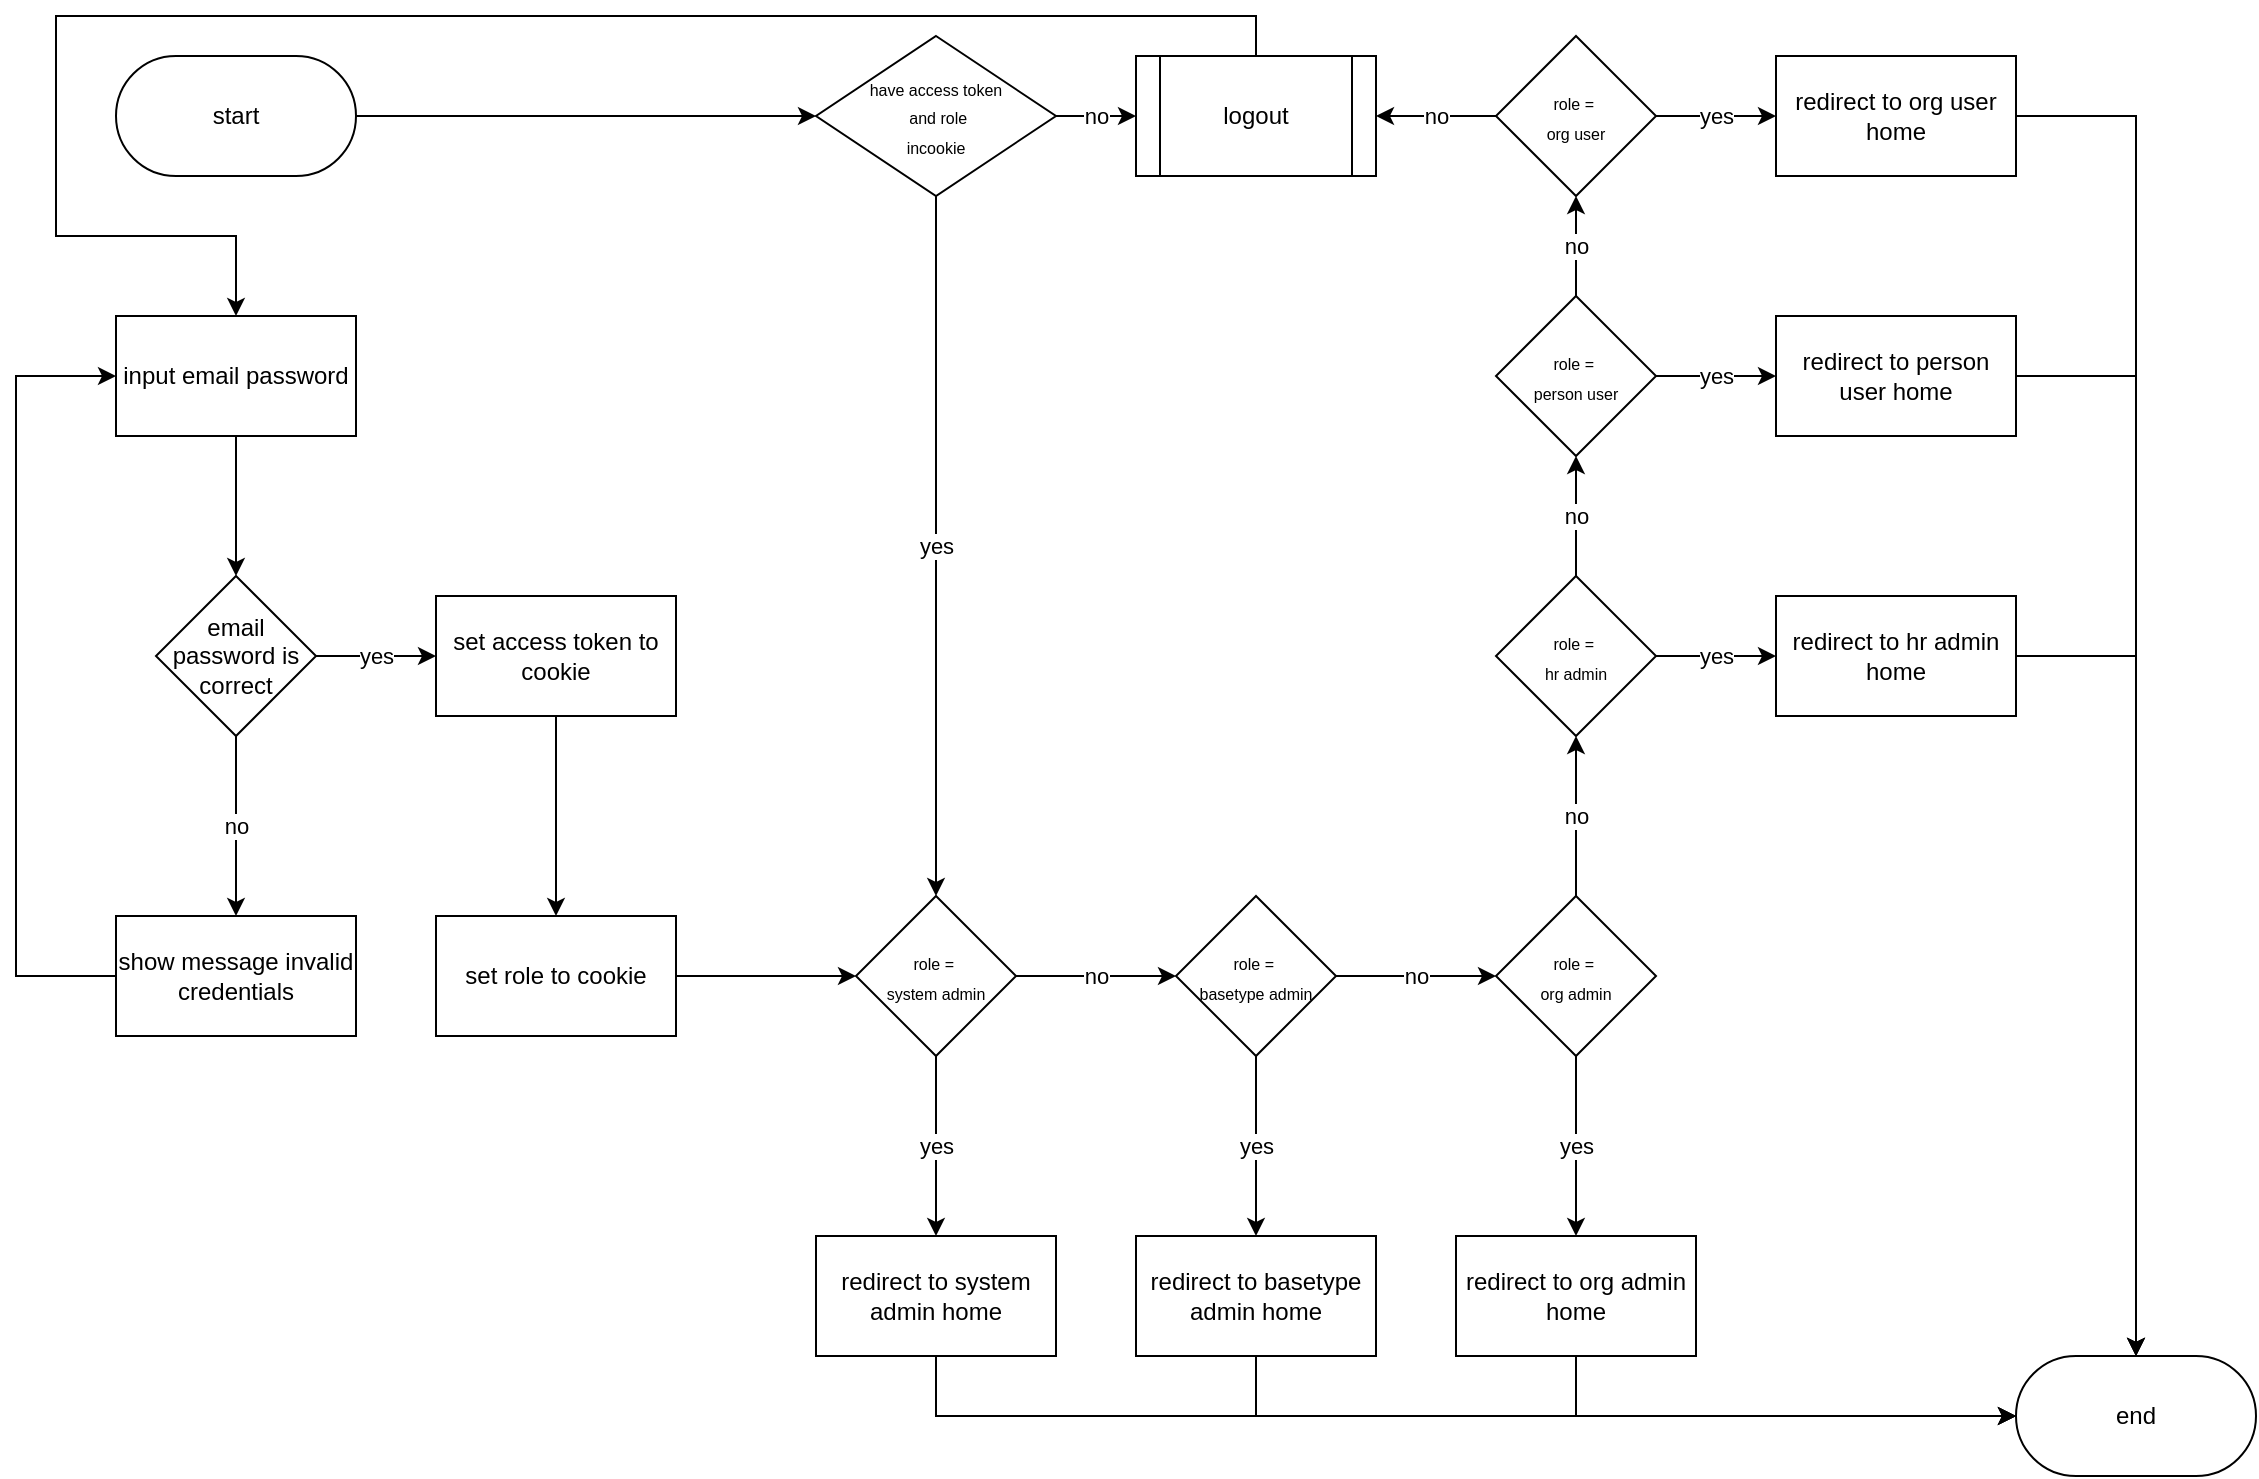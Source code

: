 <mxfile version="28.1.2" pages="4">
  <diagram id="5VcpYKdpE214Eg3TYmcN" name="1 root page">
    <mxGraphModel dx="1042" dy="626" grid="1" gridSize="10" guides="1" tooltips="1" connect="1" arrows="1" fold="1" page="1" pageScale="1" pageWidth="827" pageHeight="1169" math="0" shadow="0">
      <root>
        <mxCell id="0" />
        <mxCell id="1" parent="0" />
        <mxCell id="sBdB1PflQOcZhWk-Nyzg-5" value="" style="edgeStyle=orthogonalEdgeStyle;rounded=0;orthogonalLoop=1;jettySize=auto;html=1;" parent="1" source="sBdB1PflQOcZhWk-Nyzg-1" target="sBdB1PflQOcZhWk-Nyzg-4" edge="1">
          <mxGeometry relative="1" as="geometry" />
        </mxCell>
        <mxCell id="sBdB1PflQOcZhWk-Nyzg-1" value="input email password" style="rounded=0;whiteSpace=wrap;html=1;" parent="1" vertex="1">
          <mxGeometry x="90" y="160" width="120" height="60" as="geometry" />
        </mxCell>
        <mxCell id="sBdB1PflQOcZhWk-Nyzg-9" value="no" style="edgeStyle=orthogonalEdgeStyle;rounded=0;orthogonalLoop=1;jettySize=auto;html=1;" parent="1" source="sBdB1PflQOcZhWk-Nyzg-4" target="sBdB1PflQOcZhWk-Nyzg-8" edge="1">
          <mxGeometry relative="1" as="geometry" />
        </mxCell>
        <mxCell id="sBdB1PflQOcZhWk-Nyzg-13" value="yes" style="edgeStyle=orthogonalEdgeStyle;rounded=0;orthogonalLoop=1;jettySize=auto;html=1;" parent="1" source="sBdB1PflQOcZhWk-Nyzg-4" target="sBdB1PflQOcZhWk-Nyzg-12" edge="1">
          <mxGeometry relative="1" as="geometry" />
        </mxCell>
        <mxCell id="sBdB1PflQOcZhWk-Nyzg-4" value="email password is correct" style="rhombus;whiteSpace=wrap;html=1;rounded=0;" parent="1" vertex="1">
          <mxGeometry x="110" y="290" width="80" height="80" as="geometry" />
        </mxCell>
        <mxCell id="sBdB1PflQOcZhWk-Nyzg-10" style="edgeStyle=orthogonalEdgeStyle;rounded=0;orthogonalLoop=1;jettySize=auto;html=1;" parent="1" source="sBdB1PflQOcZhWk-Nyzg-8" target="sBdB1PflQOcZhWk-Nyzg-1" edge="1">
          <mxGeometry relative="1" as="geometry">
            <Array as="points">
              <mxPoint x="40" y="490.0" />
              <mxPoint x="40" y="190" />
            </Array>
          </mxGeometry>
        </mxCell>
        <mxCell id="sBdB1PflQOcZhWk-Nyzg-8" value="show message invalid credentials" style="whiteSpace=wrap;html=1;rounded=0;" parent="1" vertex="1">
          <mxGeometry x="90" y="460" width="120" height="60" as="geometry" />
        </mxCell>
        <mxCell id="sBdB1PflQOcZhWk-Nyzg-17" value="" style="edgeStyle=orthogonalEdgeStyle;rounded=0;orthogonalLoop=1;jettySize=auto;html=1;" parent="1" source="sBdB1PflQOcZhWk-Nyzg-12" target="sBdB1PflQOcZhWk-Nyzg-16" edge="1">
          <mxGeometry relative="1" as="geometry" />
        </mxCell>
        <mxCell id="sBdB1PflQOcZhWk-Nyzg-12" value="set access token to cookie" style="whiteSpace=wrap;html=1;rounded=0;" parent="1" vertex="1">
          <mxGeometry x="250" y="300" width="120" height="60" as="geometry" />
        </mxCell>
        <mxCell id="sBdB1PflQOcZhWk-Nyzg-19" value="" style="edgeStyle=orthogonalEdgeStyle;rounded=0;orthogonalLoop=1;jettySize=auto;html=1;" parent="1" source="sBdB1PflQOcZhWk-Nyzg-16" target="sBdB1PflQOcZhWk-Nyzg-18" edge="1">
          <mxGeometry relative="1" as="geometry" />
        </mxCell>
        <mxCell id="sBdB1PflQOcZhWk-Nyzg-16" value="set role to cookie" style="whiteSpace=wrap;html=1;rounded=0;" parent="1" vertex="1">
          <mxGeometry x="250" y="460" width="120" height="60" as="geometry" />
        </mxCell>
        <mxCell id="sBdB1PflQOcZhWk-Nyzg-26" value="no" style="edgeStyle=orthogonalEdgeStyle;rounded=0;orthogonalLoop=1;jettySize=auto;html=1;" parent="1" source="sBdB1PflQOcZhWk-Nyzg-18" target="sBdB1PflQOcZhWk-Nyzg-25" edge="1">
          <mxGeometry relative="1" as="geometry" />
        </mxCell>
        <mxCell id="sBdB1PflQOcZhWk-Nyzg-37" value="yes" style="edgeStyle=orthogonalEdgeStyle;rounded=0;orthogonalLoop=1;jettySize=auto;html=1;" parent="1" source="sBdB1PflQOcZhWk-Nyzg-18" target="sBdB1PflQOcZhWk-Nyzg-36" edge="1">
          <mxGeometry relative="1" as="geometry" />
        </mxCell>
        <mxCell id="sBdB1PflQOcZhWk-Nyzg-18" value="&lt;font style=&quot;font-size: 8px;&quot;&gt;role =&amp;nbsp;&lt;/font&gt;&lt;div&gt;&lt;font style=&quot;font-size: 8px;&quot;&gt;system admin&lt;/font&gt;&lt;/div&gt;" style="rhombus;whiteSpace=wrap;html=1;rounded=0;" parent="1" vertex="1">
          <mxGeometry x="460" y="450" width="80" height="80" as="geometry" />
        </mxCell>
        <mxCell id="sBdB1PflQOcZhWk-Nyzg-22" value="" style="edgeStyle=orthogonalEdgeStyle;rounded=0;orthogonalLoop=1;jettySize=auto;html=1;" parent="1" source="sBdB1PflQOcZhWk-Nyzg-20" target="sBdB1PflQOcZhWk-Nyzg-24" edge="1">
          <mxGeometry relative="1" as="geometry">
            <mxPoint x="418.889" y="60.083" as="targetPoint" />
          </mxGeometry>
        </mxCell>
        <mxCell id="sBdB1PflQOcZhWk-Nyzg-20" value="start" style="rounded=1;whiteSpace=wrap;html=1;arcSize=50;" parent="1" vertex="1">
          <mxGeometry x="90" y="30" width="120" height="60" as="geometry" />
        </mxCell>
        <mxCell id="sBdB1PflQOcZhWk-Nyzg-23" value="yes" style="edgeStyle=orthogonalEdgeStyle;rounded=0;orthogonalLoop=1;jettySize=auto;html=1;" parent="1" source="sBdB1PflQOcZhWk-Nyzg-24" target="sBdB1PflQOcZhWk-Nyzg-18" edge="1">
          <mxGeometry relative="1" as="geometry">
            <mxPoint x="500.083" y="108.7" as="sourcePoint" />
          </mxGeometry>
        </mxCell>
        <mxCell id="JxuncCp9r1p_kjJ1qud--1" value="no" style="edgeStyle=orthogonalEdgeStyle;rounded=0;orthogonalLoop=1;jettySize=auto;html=1;" edge="1" parent="1" source="sBdB1PflQOcZhWk-Nyzg-24" target="t8ty29ZdIok1LaCOHxEX-3">
          <mxGeometry relative="1" as="geometry" />
        </mxCell>
        <mxCell id="sBdB1PflQOcZhWk-Nyzg-24" value="&lt;span style=&quot;font-size: 8px;&quot;&gt;have access token&lt;/span&gt;&lt;div&gt;&lt;span style=&quot;font-size: 8px;&quot;&gt;&amp;nbsp;and role&lt;/span&gt;&lt;div&gt;&lt;span style=&quot;font-size: 8px;&quot;&gt;incookie&lt;/span&gt;&lt;/div&gt;&lt;/div&gt;" style="rhombus;whiteSpace=wrap;html=1;rounded=0;" parent="1" vertex="1">
          <mxGeometry x="440" y="20" width="120" height="80" as="geometry" />
        </mxCell>
        <mxCell id="sBdB1PflQOcZhWk-Nyzg-28" value="no" style="edgeStyle=orthogonalEdgeStyle;rounded=0;orthogonalLoop=1;jettySize=auto;html=1;" parent="1" source="sBdB1PflQOcZhWk-Nyzg-25" target="sBdB1PflQOcZhWk-Nyzg-27" edge="1">
          <mxGeometry relative="1" as="geometry" />
        </mxCell>
        <mxCell id="sBdB1PflQOcZhWk-Nyzg-39" value="yes" style="edgeStyle=orthogonalEdgeStyle;rounded=0;orthogonalLoop=1;jettySize=auto;html=1;" parent="1" source="sBdB1PflQOcZhWk-Nyzg-25" target="sBdB1PflQOcZhWk-Nyzg-38" edge="1">
          <mxGeometry relative="1" as="geometry" />
        </mxCell>
        <mxCell id="sBdB1PflQOcZhWk-Nyzg-25" value="&lt;font style=&quot;font-size: 8px;&quot;&gt;role =&amp;nbsp;&lt;/font&gt;&lt;div&gt;&lt;font style=&quot;font-size: 8px;&quot;&gt;basetype admin&lt;/font&gt;&lt;/div&gt;" style="rhombus;whiteSpace=wrap;html=1;rounded=0;" parent="1" vertex="1">
          <mxGeometry x="620" y="450" width="80" height="80" as="geometry" />
        </mxCell>
        <mxCell id="sBdB1PflQOcZhWk-Nyzg-30" value="no" style="edgeStyle=orthogonalEdgeStyle;rounded=0;orthogonalLoop=1;jettySize=auto;html=1;" parent="1" source="sBdB1PflQOcZhWk-Nyzg-27" target="sBdB1PflQOcZhWk-Nyzg-29" edge="1">
          <mxGeometry relative="1" as="geometry" />
        </mxCell>
        <mxCell id="sBdB1PflQOcZhWk-Nyzg-41" value="yes" style="edgeStyle=orthogonalEdgeStyle;rounded=0;orthogonalLoop=1;jettySize=auto;html=1;" parent="1" source="sBdB1PflQOcZhWk-Nyzg-27" target="sBdB1PflQOcZhWk-Nyzg-40" edge="1">
          <mxGeometry relative="1" as="geometry" />
        </mxCell>
        <mxCell id="sBdB1PflQOcZhWk-Nyzg-27" value="&lt;font style=&quot;font-size: 8px;&quot;&gt;role =&amp;nbsp;&lt;/font&gt;&lt;div&gt;&lt;font style=&quot;font-size: 8px;&quot;&gt;org admin&lt;/font&gt;&lt;/div&gt;" style="rhombus;whiteSpace=wrap;html=1;rounded=0;" parent="1" vertex="1">
          <mxGeometry x="780" y="450" width="80" height="80" as="geometry" />
        </mxCell>
        <mxCell id="sBdB1PflQOcZhWk-Nyzg-32" value="no" style="edgeStyle=orthogonalEdgeStyle;rounded=0;orthogonalLoop=1;jettySize=auto;html=1;" parent="1" source="sBdB1PflQOcZhWk-Nyzg-29" target="sBdB1PflQOcZhWk-Nyzg-31" edge="1">
          <mxGeometry relative="1" as="geometry" />
        </mxCell>
        <mxCell id="sBdB1PflQOcZhWk-Nyzg-43" value="yes" style="edgeStyle=orthogonalEdgeStyle;rounded=0;orthogonalLoop=1;jettySize=auto;html=1;" parent="1" source="sBdB1PflQOcZhWk-Nyzg-29" target="sBdB1PflQOcZhWk-Nyzg-42" edge="1">
          <mxGeometry relative="1" as="geometry" />
        </mxCell>
        <mxCell id="sBdB1PflQOcZhWk-Nyzg-29" value="&lt;font style=&quot;font-size: 8px;&quot;&gt;role =&amp;nbsp;&lt;/font&gt;&lt;div&gt;&lt;font style=&quot;font-size: 8px;&quot;&gt;hr admin&lt;/font&gt;&lt;/div&gt;" style="rhombus;whiteSpace=wrap;html=1;rounded=0;" parent="1" vertex="1">
          <mxGeometry x="780" y="290" width="80" height="80" as="geometry" />
        </mxCell>
        <mxCell id="sBdB1PflQOcZhWk-Nyzg-34" value="no" style="edgeStyle=orthogonalEdgeStyle;rounded=0;orthogonalLoop=1;jettySize=auto;html=1;" parent="1" source="sBdB1PflQOcZhWk-Nyzg-31" target="sBdB1PflQOcZhWk-Nyzg-33" edge="1">
          <mxGeometry relative="1" as="geometry" />
        </mxCell>
        <mxCell id="sBdB1PflQOcZhWk-Nyzg-45" value="yes" style="edgeStyle=orthogonalEdgeStyle;rounded=0;orthogonalLoop=1;jettySize=auto;html=1;" parent="1" source="sBdB1PflQOcZhWk-Nyzg-31" target="sBdB1PflQOcZhWk-Nyzg-44" edge="1">
          <mxGeometry relative="1" as="geometry" />
        </mxCell>
        <mxCell id="sBdB1PflQOcZhWk-Nyzg-31" value="&lt;font style=&quot;font-size: 8px;&quot;&gt;role =&amp;nbsp;&lt;/font&gt;&lt;div&gt;&lt;span style=&quot;font-size: 8px;&quot;&gt;person user&lt;/span&gt;&lt;/div&gt;" style="rhombus;whiteSpace=wrap;html=1;rounded=0;" parent="1" vertex="1">
          <mxGeometry x="780" y="150" width="80" height="80" as="geometry" />
        </mxCell>
        <mxCell id="sBdB1PflQOcZhWk-Nyzg-47" value="yes" style="edgeStyle=orthogonalEdgeStyle;rounded=0;orthogonalLoop=1;jettySize=auto;html=1;" parent="1" source="sBdB1PflQOcZhWk-Nyzg-33" target="sBdB1PflQOcZhWk-Nyzg-46" edge="1">
          <mxGeometry relative="1" as="geometry" />
        </mxCell>
        <mxCell id="t8ty29ZdIok1LaCOHxEX-4" value="no" style="edgeStyle=orthogonalEdgeStyle;rounded=0;orthogonalLoop=1;jettySize=auto;html=1;" parent="1" source="sBdB1PflQOcZhWk-Nyzg-33" target="t8ty29ZdIok1LaCOHxEX-3" edge="1">
          <mxGeometry relative="1" as="geometry" />
        </mxCell>
        <mxCell id="sBdB1PflQOcZhWk-Nyzg-33" value="&lt;font style=&quot;font-size: 8px;&quot;&gt;role =&amp;nbsp;&lt;/font&gt;&lt;div&gt;&lt;span style=&quot;font-size: 8px;&quot;&gt;org user&lt;/span&gt;&lt;/div&gt;" style="rhombus;whiteSpace=wrap;html=1;rounded=0;" parent="1" vertex="1">
          <mxGeometry x="780" y="20" width="80" height="80" as="geometry" />
        </mxCell>
        <mxCell id="sBdB1PflQOcZhWk-Nyzg-49" style="edgeStyle=orthogonalEdgeStyle;rounded=0;orthogonalLoop=1;jettySize=auto;html=1;" parent="1" source="sBdB1PflQOcZhWk-Nyzg-36" target="sBdB1PflQOcZhWk-Nyzg-48" edge="1">
          <mxGeometry relative="1" as="geometry">
            <Array as="points">
              <mxPoint x="500" y="710" />
            </Array>
          </mxGeometry>
        </mxCell>
        <mxCell id="sBdB1PflQOcZhWk-Nyzg-36" value="redirect to system admin home" style="whiteSpace=wrap;html=1;rounded=0;" parent="1" vertex="1">
          <mxGeometry x="440" y="620" width="120" height="60" as="geometry" />
        </mxCell>
        <mxCell id="sBdB1PflQOcZhWk-Nyzg-50" style="edgeStyle=orthogonalEdgeStyle;rounded=0;orthogonalLoop=1;jettySize=auto;html=1;" parent="1" source="sBdB1PflQOcZhWk-Nyzg-38" target="sBdB1PflQOcZhWk-Nyzg-48" edge="1">
          <mxGeometry relative="1" as="geometry">
            <Array as="points">
              <mxPoint x="660" y="710" />
            </Array>
          </mxGeometry>
        </mxCell>
        <mxCell id="sBdB1PflQOcZhWk-Nyzg-38" value="redirect to basetype admin home" style="whiteSpace=wrap;html=1;rounded=0;" parent="1" vertex="1">
          <mxGeometry x="600" y="620" width="120" height="60" as="geometry" />
        </mxCell>
        <mxCell id="sBdB1PflQOcZhWk-Nyzg-51" style="edgeStyle=orthogonalEdgeStyle;rounded=0;orthogonalLoop=1;jettySize=auto;html=1;" parent="1" source="sBdB1PflQOcZhWk-Nyzg-40" target="sBdB1PflQOcZhWk-Nyzg-48" edge="1">
          <mxGeometry relative="1" as="geometry">
            <Array as="points">
              <mxPoint x="820" y="710" />
            </Array>
          </mxGeometry>
        </mxCell>
        <mxCell id="sBdB1PflQOcZhWk-Nyzg-40" value="redirect to org admin home" style="whiteSpace=wrap;html=1;rounded=0;" parent="1" vertex="1">
          <mxGeometry x="760" y="620" width="120" height="60" as="geometry" />
        </mxCell>
        <mxCell id="sBdB1PflQOcZhWk-Nyzg-52" style="edgeStyle=orthogonalEdgeStyle;rounded=0;orthogonalLoop=1;jettySize=auto;html=1;" parent="1" source="sBdB1PflQOcZhWk-Nyzg-42" target="sBdB1PflQOcZhWk-Nyzg-48" edge="1">
          <mxGeometry relative="1" as="geometry">
            <Array as="points">
              <mxPoint x="1100" y="330" />
            </Array>
          </mxGeometry>
        </mxCell>
        <mxCell id="sBdB1PflQOcZhWk-Nyzg-42" value="redirect to hr admin home" style="whiteSpace=wrap;html=1;rounded=0;" parent="1" vertex="1">
          <mxGeometry x="920" y="300" width="120" height="60" as="geometry" />
        </mxCell>
        <mxCell id="sBdB1PflQOcZhWk-Nyzg-53" style="edgeStyle=orthogonalEdgeStyle;rounded=0;orthogonalLoop=1;jettySize=auto;html=1;" parent="1" source="sBdB1PflQOcZhWk-Nyzg-44" target="sBdB1PflQOcZhWk-Nyzg-48" edge="1">
          <mxGeometry relative="1" as="geometry">
            <Array as="points">
              <mxPoint x="1100" y="190" />
            </Array>
          </mxGeometry>
        </mxCell>
        <mxCell id="sBdB1PflQOcZhWk-Nyzg-44" value="redirect to person user home" style="whiteSpace=wrap;html=1;rounded=0;" parent="1" vertex="1">
          <mxGeometry x="920" y="160" width="120" height="60" as="geometry" />
        </mxCell>
        <mxCell id="sBdB1PflQOcZhWk-Nyzg-54" style="edgeStyle=orthogonalEdgeStyle;rounded=0;orthogonalLoop=1;jettySize=auto;html=1;" parent="1" source="sBdB1PflQOcZhWk-Nyzg-46" target="sBdB1PflQOcZhWk-Nyzg-48" edge="1">
          <mxGeometry relative="1" as="geometry">
            <Array as="points">
              <mxPoint x="1100" y="60" />
            </Array>
          </mxGeometry>
        </mxCell>
        <mxCell id="sBdB1PflQOcZhWk-Nyzg-46" value="redirect to org user home" style="whiteSpace=wrap;html=1;rounded=0;" parent="1" vertex="1">
          <mxGeometry x="920" y="30" width="120" height="60" as="geometry" />
        </mxCell>
        <mxCell id="sBdB1PflQOcZhWk-Nyzg-48" value="end" style="rounded=1;whiteSpace=wrap;html=1;arcSize=50;" parent="1" vertex="1">
          <mxGeometry x="1040" y="680" width="120" height="60" as="geometry" />
        </mxCell>
        <mxCell id="t8ty29ZdIok1LaCOHxEX-5" style="edgeStyle=orthogonalEdgeStyle;rounded=0;orthogonalLoop=1;jettySize=auto;html=1;" parent="1" source="t8ty29ZdIok1LaCOHxEX-3" target="sBdB1PflQOcZhWk-Nyzg-1" edge="1">
          <mxGeometry relative="1" as="geometry">
            <Array as="points">
              <mxPoint x="660" y="10" />
              <mxPoint x="60" y="10" />
              <mxPoint x="60" y="120" />
              <mxPoint x="150" y="120" />
            </Array>
          </mxGeometry>
        </mxCell>
        <mxCell id="t8ty29ZdIok1LaCOHxEX-3" value="logout" style="shape=process;whiteSpace=wrap;html=1;backgroundOutline=1;" parent="1" vertex="1">
          <mxGeometry x="600" y="30" width="120" height="60" as="geometry" />
        </mxCell>
      </root>
    </mxGraphModel>
  </diagram>
  <diagram id="IyEPy09d5Tjs3t0yM1tX" name="2 logout">
    <mxGraphModel dx="1042" dy="626" grid="1" gridSize="10" guides="1" tooltips="1" connect="1" arrows="1" fold="1" page="1" pageScale="1" pageWidth="827" pageHeight="1169" math="0" shadow="0">
      <root>
        <mxCell id="0" />
        <mxCell id="1" parent="0" />
        <mxCell id="SDNNVEiZ93708vtlGCOW-5" value="" style="edgeStyle=orthogonalEdgeStyle;rounded=0;orthogonalLoop=1;jettySize=auto;html=1;" parent="1" source="SDNNVEiZ93708vtlGCOW-1" target="SDNNVEiZ93708vtlGCOW-4" edge="1">
          <mxGeometry relative="1" as="geometry" />
        </mxCell>
        <mxCell id="SDNNVEiZ93708vtlGCOW-1" value="start" style="rounded=1;whiteSpace=wrap;html=1;arcSize=50;" parent="1" vertex="1">
          <mxGeometry x="20" y="40" width="120" height="60" as="geometry" />
        </mxCell>
        <mxCell id="SDNNVEiZ93708vtlGCOW-2" value="end" style="rounded=1;whiteSpace=wrap;html=1;arcSize=50;" parent="1" vertex="1">
          <mxGeometry x="780" y="40" width="120" height="60" as="geometry" />
        </mxCell>
        <mxCell id="7bMEVbd0e76OcyLWx-bo-2" value="" style="edgeStyle=orthogonalEdgeStyle;rounded=0;orthogonalLoop=1;jettySize=auto;html=1;" parent="1" source="SDNNVEiZ93708vtlGCOW-4" target="7bMEVbd0e76OcyLWx-bo-1" edge="1">
          <mxGeometry relative="1" as="geometry" />
        </mxCell>
        <mxCell id="SDNNVEiZ93708vtlGCOW-4" value="delete access token from cookie" style="rounded=0;whiteSpace=wrap;html=1;" parent="1" vertex="1">
          <mxGeometry x="210" y="40" width="120" height="60" as="geometry" />
        </mxCell>
        <mxCell id="7bMEVbd0e76OcyLWx-bo-4" value="" style="edgeStyle=orthogonalEdgeStyle;rounded=0;orthogonalLoop=1;jettySize=auto;html=1;" parent="1" source="7bMEVbd0e76OcyLWx-bo-1" target="7bMEVbd0e76OcyLWx-bo-3" edge="1">
          <mxGeometry relative="1" as="geometry" />
        </mxCell>
        <mxCell id="7bMEVbd0e76OcyLWx-bo-1" value="delete role from cookie" style="whiteSpace=wrap;html=1;rounded=0;" parent="1" vertex="1">
          <mxGeometry x="400" y="40" width="120" height="60" as="geometry" />
        </mxCell>
        <mxCell id="7bMEVbd0e76OcyLWx-bo-5" value="" style="edgeStyle=orthogonalEdgeStyle;rounded=0;orthogonalLoop=1;jettySize=auto;html=1;" parent="1" source="7bMEVbd0e76OcyLWx-bo-3" target="SDNNVEiZ93708vtlGCOW-2" edge="1">
          <mxGeometry relative="1" as="geometry" />
        </mxCell>
        <mxCell id="7bMEVbd0e76OcyLWx-bo-3" value="redirect to login page" style="whiteSpace=wrap;html=1;rounded=0;" parent="1" vertex="1">
          <mxGeometry x="590" y="40" width="120" height="60" as="geometry" />
        </mxCell>
      </root>
    </mxGraphModel>
  </diagram>
  <diagram id="NVeuOapqImXrufSv1eE_" name="3 check auth">
    <mxGraphModel dx="1042" dy="626" grid="1" gridSize="10" guides="1" tooltips="1" connect="1" arrows="1" fold="1" page="1" pageScale="1" pageWidth="827" pageHeight="1169" math="0" shadow="0">
      <root>
        <mxCell id="0" />
        <mxCell id="1" parent="0" />
        <mxCell id="L8ugp16GrH1D--8rCleF-4" value="" style="edgeStyle=orthogonalEdgeStyle;rounded=0;orthogonalLoop=1;jettySize=auto;html=1;" parent="1" source="L8ugp16GrH1D--8rCleF-1" target="L8ugp16GrH1D--8rCleF-9" edge="1">
          <mxGeometry relative="1" as="geometry">
            <mxPoint x="210" y="50" as="targetPoint" />
          </mxGeometry>
        </mxCell>
        <mxCell id="L8ugp16GrH1D--8rCleF-1" value="start" style="rounded=1;whiteSpace=wrap;html=1;arcSize=50;" parent="1" vertex="1">
          <mxGeometry x="10" y="20" width="120" height="60" as="geometry" />
        </mxCell>
        <mxCell id="L8ugp16GrH1D--8rCleF-2" value="end" style="rounded=1;whiteSpace=wrap;html=1;arcSize=50;" parent="1" vertex="1">
          <mxGeometry x="350" y="20" width="120" height="60" as="geometry" />
        </mxCell>
        <mxCell id="WgCC5w8E_4F-hnxfaGMx-2" value="no" style="edgeStyle=orthogonalEdgeStyle;rounded=0;orthogonalLoop=1;jettySize=auto;html=1;" parent="1" source="L8ugp16GrH1D--8rCleF-9" target="WgCC5w8E_4F-hnxfaGMx-1" edge="1">
          <mxGeometry relative="1" as="geometry" />
        </mxCell>
        <mxCell id="WgCC5w8E_4F-hnxfaGMx-3" value="yes" style="edgeStyle=orthogonalEdgeStyle;rounded=0;orthogonalLoop=1;jettySize=auto;html=1;" parent="1" source="L8ugp16GrH1D--8rCleF-9" target="L8ugp16GrH1D--8rCleF-2" edge="1">
          <mxGeometry relative="1" as="geometry" />
        </mxCell>
        <mxCell id="L8ugp16GrH1D--8rCleF-9" value="&lt;font style=&quot;font-size: 10px;&quot;&gt;have access token&lt;/font&gt;" style="rhombus;whiteSpace=wrap;html=1;" parent="1" vertex="1">
          <mxGeometry x="200" y="10" width="80" height="80" as="geometry" />
        </mxCell>
        <mxCell id="pKZZvW6dXSfghdyMqer6-1" style="edgeStyle=orthogonalEdgeStyle;rounded=0;orthogonalLoop=1;jettySize=auto;html=1;" edge="1" parent="1" source="WgCC5w8E_4F-hnxfaGMx-1" target="L8ugp16GrH1D--8rCleF-2">
          <mxGeometry relative="1" as="geometry" />
        </mxCell>
        <mxCell id="WgCC5w8E_4F-hnxfaGMx-1" value="logout" style="shape=process;whiteSpace=wrap;html=1;backgroundOutline=1;" parent="1" vertex="1">
          <mxGeometry x="180" y="140" width="120" height="60" as="geometry" />
        </mxCell>
      </root>
    </mxGraphModel>
  </diagram>
  <diagram id="QJ0hygwE4KZqUhxAe8_N" name="4 each role profile">
    <mxGraphModel dx="1042" dy="626" grid="1" gridSize="10" guides="1" tooltips="1" connect="1" arrows="1" fold="1" page="1" pageScale="1" pageWidth="827" pageHeight="1169" math="0" shadow="0">
      <root>
        <mxCell id="0" />
        <mxCell id="1" parent="0" />
        <mxCell id="_kjot9PJowUkDtuQV2nn-4" value="" style="edgeStyle=orthogonalEdgeStyle;rounded=0;orthogonalLoop=1;jettySize=auto;html=1;" parent="1" source="Jpl9grDYXdUXQWpbqFHh-1" target="_kjot9PJowUkDtuQV2nn-3" edge="1">
          <mxGeometry relative="1" as="geometry" />
        </mxCell>
        <mxCell id="Jpl9grDYXdUXQWpbqFHh-1" value="start" style="rounded=1;whiteSpace=wrap;html=1;arcSize=50;" parent="1" vertex="1">
          <mxGeometry x="50" y="40" width="120" height="60" as="geometry" />
        </mxCell>
        <mxCell id="_kjot9PJowUkDtuQV2nn-2" value="end" style="rounded=1;whiteSpace=wrap;html=1;arcSize=50;" parent="1" vertex="1">
          <mxGeometry x="50" y="320" width="120" height="60" as="geometry" />
        </mxCell>
        <mxCell id="uslXd0HS6kCtcz5U3LsL-2" value="" style="edgeStyle=orthogonalEdgeStyle;rounded=0;orthogonalLoop=1;jettySize=auto;html=1;" parent="1" source="_kjot9PJowUkDtuQV2nn-3" target="uslXd0HS6kCtcz5U3LsL-1" edge="1">
          <mxGeometry relative="1" as="geometry" />
        </mxCell>
        <mxCell id="_kjot9PJowUkDtuQV2nn-3" value="press profile button" style="whiteSpace=wrap;html=1;rounded=0;arcSize=50;" parent="1" vertex="1">
          <mxGeometry x="50" y="180" width="120" height="60" as="geometry" />
        </mxCell>
        <mxCell id="uslXd0HS6kCtcz5U3LsL-4" value="" style="edgeStyle=orthogonalEdgeStyle;rounded=0;orthogonalLoop=1;jettySize=auto;html=1;" parent="1" source="uslXd0HS6kCtcz5U3LsL-1" target="uslXd0HS6kCtcz5U3LsL-3" edge="1">
          <mxGeometry relative="1" as="geometry" />
        </mxCell>
        <mxCell id="uslXd0HS6kCtcz5U3LsL-1" value="check auth" style="shape=process;whiteSpace=wrap;html=1;backgroundOutline=1;" parent="1" vertex="1">
          <mxGeometry x="240" y="180" width="120" height="60" as="geometry" />
        </mxCell>
        <mxCell id="8Nni88PaAj0qiFndTbgW-2" value="" style="edgeStyle=orthogonalEdgeStyle;rounded=0;orthogonalLoop=1;jettySize=auto;html=1;" parent="1" source="uslXd0HS6kCtcz5U3LsL-3" target="8Nni88PaAj0qiFndTbgW-1" edge="1">
          <mxGeometry relative="1" as="geometry" />
        </mxCell>
        <mxCell id="uslXd0HS6kCtcz5U3LsL-3" value="use access token to get current profile" style="whiteSpace=wrap;html=1;" parent="1" vertex="1">
          <mxGeometry x="440" y="180" width="120" height="60" as="geometry" />
        </mxCell>
        <mxCell id="b77mej2pZ3dcDblN3zSi-2" value="yes" style="edgeStyle=orthogonalEdgeStyle;rounded=0;orthogonalLoop=1;jettySize=auto;html=1;" parent="1" source="8Nni88PaAj0qiFndTbgW-1" target="b77mej2pZ3dcDblN3zSi-1" edge="1">
          <mxGeometry relative="1" as="geometry" />
        </mxCell>
        <mxCell id="b77mej2pZ3dcDblN3zSi-5" value="no" style="edgeStyle=orthogonalEdgeStyle;rounded=0;orthogonalLoop=1;jettySize=auto;html=1;" parent="1" source="8Nni88PaAj0qiFndTbgW-1" target="b77mej2pZ3dcDblN3zSi-4" edge="1">
          <mxGeometry relative="1" as="geometry" />
        </mxCell>
        <mxCell id="8Nni88PaAj0qiFndTbgW-1" value="is success" style="rhombus;whiteSpace=wrap;html=1;" parent="1" vertex="1">
          <mxGeometry x="460" y="310" width="80" height="80" as="geometry" />
        </mxCell>
        <mxCell id="b77mej2pZ3dcDblN3zSi-7" style="edgeStyle=orthogonalEdgeStyle;rounded=0;orthogonalLoop=1;jettySize=auto;html=1;" parent="1" source="b77mej2pZ3dcDblN3zSi-1" target="_kjot9PJowUkDtuQV2nn-2" edge="1">
          <mxGeometry relative="1" as="geometry">
            <Array as="points">
              <mxPoint x="660" y="420" />
              <mxPoint x="110" y="420" />
            </Array>
          </mxGeometry>
        </mxCell>
        <mxCell id="b77mej2pZ3dcDblN3zSi-1" value="show user profile" style="whiteSpace=wrap;html=1;" parent="1" vertex="1">
          <mxGeometry x="600" y="320" width="120" height="60" as="geometry" />
        </mxCell>
        <mxCell id="b77mej2pZ3dcDblN3zSi-6" style="edgeStyle=orthogonalEdgeStyle;rounded=0;orthogonalLoop=1;jettySize=auto;html=1;" parent="1" source="b77mej2pZ3dcDblN3zSi-4" target="_kjot9PJowUkDtuQV2nn-2" edge="1">
          <mxGeometry relative="1" as="geometry" />
        </mxCell>
        <mxCell id="b77mej2pZ3dcDblN3zSi-4" value="show error" style="whiteSpace=wrap;html=1;" parent="1" vertex="1">
          <mxGeometry x="240" y="320" width="120" height="60" as="geometry" />
        </mxCell>
      </root>
    </mxGraphModel>
  </diagram>
</mxfile>
